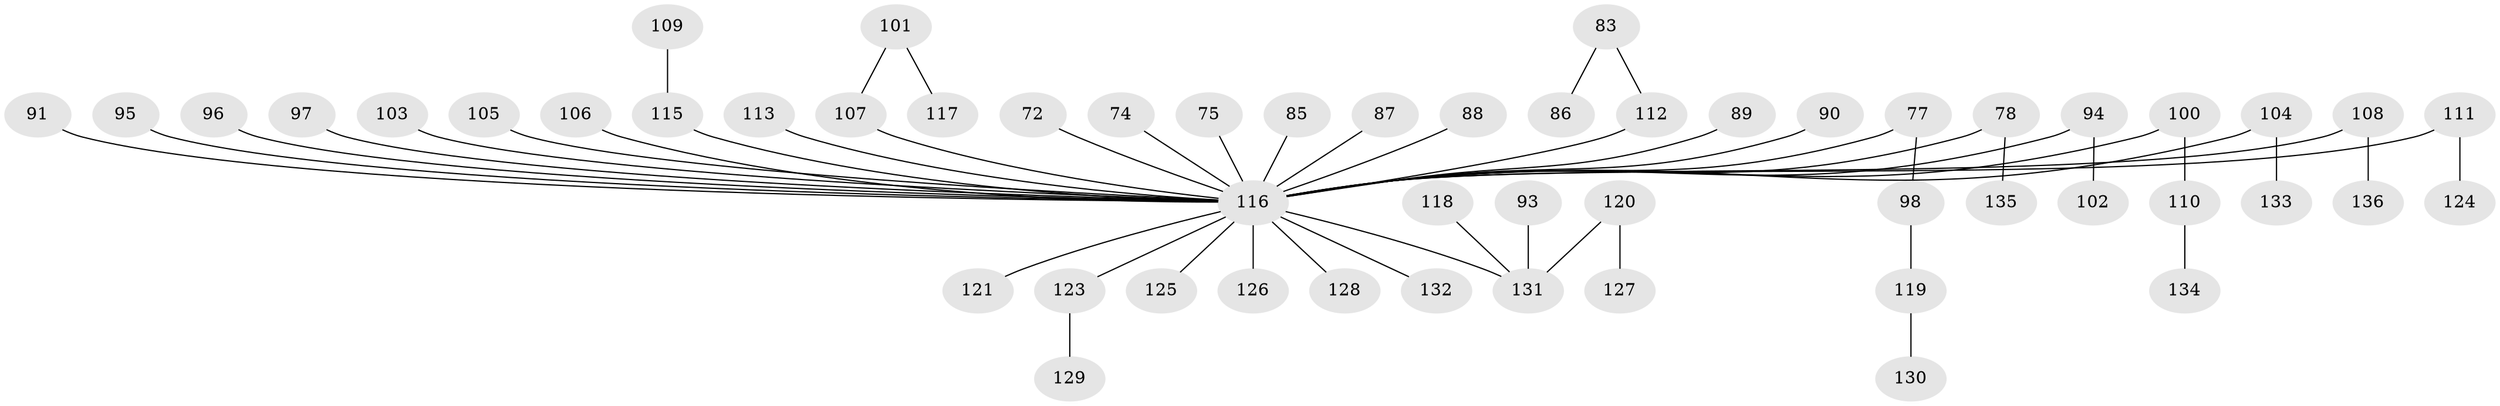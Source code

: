 // original degree distribution, {5: 0.04411764705882353, 3: 0.15441176470588236, 7: 0.007352941176470588, 4: 0.051470588235294115, 2: 0.2647058823529412, 6: 0.007352941176470588, 1: 0.47058823529411764}
// Generated by graph-tools (version 1.1) at 2025/56/03/04/25 21:56:43]
// undirected, 54 vertices, 53 edges
graph export_dot {
graph [start="1"]
  node [color=gray90,style=filled];
  72;
  74;
  75;
  77;
  78;
  83;
  85;
  86;
  87;
  88;
  89;
  90;
  91;
  93;
  94;
  95;
  96;
  97;
  98;
  100;
  101;
  102;
  103;
  104;
  105;
  106;
  107 [super="+84"];
  108;
  109;
  110;
  111;
  112 [super="+79"];
  113;
  115 [super="+92"];
  116 [super="+3+15+99+10+29+41+43+52+51+42+16+28+13+48+59+47+73+81+69+49+80+56+60+66+114+68+70+76"];
  117;
  118;
  119;
  120 [super="+58+82"];
  121;
  123;
  124;
  125;
  126;
  127;
  128;
  129;
  130;
  131 [super="+55+50+122+67"];
  132;
  133;
  134;
  135;
  136;
  72 -- 116;
  74 -- 116;
  75 -- 116;
  77 -- 98;
  77 -- 116;
  78 -- 135;
  78 -- 116;
  83 -- 86;
  83 -- 112;
  85 -- 116;
  87 -- 116;
  88 -- 116;
  89 -- 116;
  90 -- 116;
  91 -- 116;
  93 -- 131;
  94 -- 102;
  94 -- 116;
  95 -- 116;
  96 -- 116;
  97 -- 116;
  98 -- 119;
  100 -- 110;
  100 -- 116;
  101 -- 117;
  101 -- 107;
  103 -- 116;
  104 -- 133;
  104 -- 116;
  105 -- 116;
  106 -- 116;
  107 -- 116;
  108 -- 136;
  108 -- 116;
  109 -- 115;
  110 -- 134;
  111 -- 124;
  111 -- 116;
  112 -- 116;
  113 -- 116;
  115 -- 116;
  116 -- 123;
  116 -- 121;
  116 -- 125;
  116 -- 128;
  116 -- 132;
  116 -- 131;
  116 -- 126;
  118 -- 131;
  119 -- 130;
  120 -- 131;
  120 -- 127;
  123 -- 129;
}
